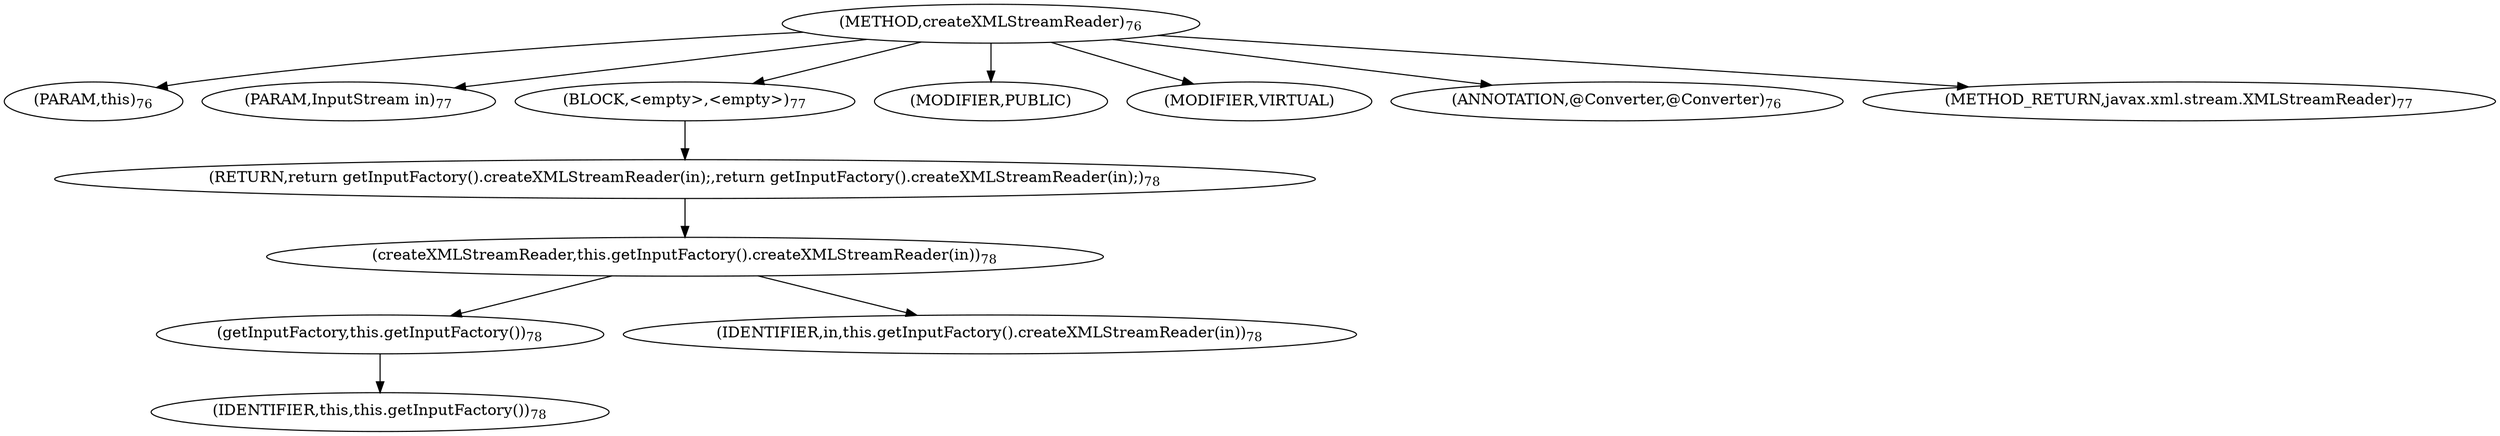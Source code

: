 digraph "createXMLStreamReader" {  
"135" [label = <(METHOD,createXMLStreamReader)<SUB>76</SUB>> ]
"16" [label = <(PARAM,this)<SUB>76</SUB>> ]
"136" [label = <(PARAM,InputStream in)<SUB>77</SUB>> ]
"137" [label = <(BLOCK,&lt;empty&gt;,&lt;empty&gt;)<SUB>77</SUB>> ]
"138" [label = <(RETURN,return getInputFactory().createXMLStreamReader(in);,return getInputFactory().createXMLStreamReader(in);)<SUB>78</SUB>> ]
"139" [label = <(createXMLStreamReader,this.getInputFactory().createXMLStreamReader(in))<SUB>78</SUB>> ]
"140" [label = <(getInputFactory,this.getInputFactory())<SUB>78</SUB>> ]
"15" [label = <(IDENTIFIER,this,this.getInputFactory())<SUB>78</SUB>> ]
"141" [label = <(IDENTIFIER,in,this.getInputFactory().createXMLStreamReader(in))<SUB>78</SUB>> ]
"142" [label = <(MODIFIER,PUBLIC)> ]
"143" [label = <(MODIFIER,VIRTUAL)> ]
"144" [label = <(ANNOTATION,@Converter,@Converter)<SUB>76</SUB>> ]
"145" [label = <(METHOD_RETURN,javax.xml.stream.XMLStreamReader)<SUB>77</SUB>> ]
  "135" -> "16" 
  "135" -> "136" 
  "135" -> "137" 
  "135" -> "142" 
  "135" -> "143" 
  "135" -> "144" 
  "135" -> "145" 
  "137" -> "138" 
  "138" -> "139" 
  "139" -> "140" 
  "139" -> "141" 
  "140" -> "15" 
}
